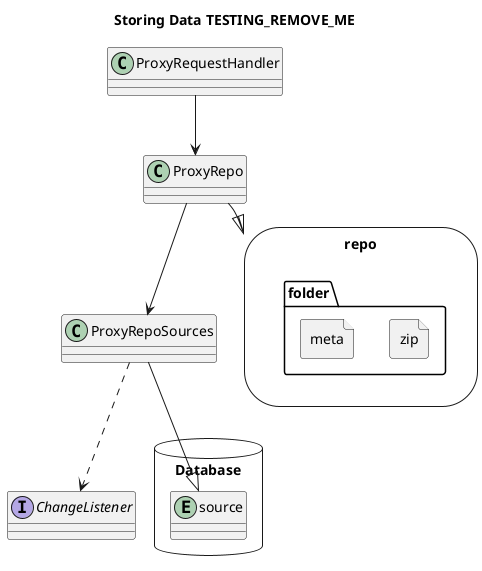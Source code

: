 @startuml

title Storing Data TESTING_REMOVE_ME

class ProxyRequestHandler {
}

class ProxyRepo {
}

class ProxyRepoSources {
}

storage repo {
    folder folder {
        file zip {
        }
        file meta {
        }
    }
}



package Database <<Database>> {
entity source
}



interface ChangeListener {
}

ProxyRequestHandler --> ProxyRepo
ProxyRepo --|> repo
ProxyRepo --> ProxyRepoSources
ProxyRepoSources --|> source
ProxyRepoSources ..> ChangeListener

@enduml
